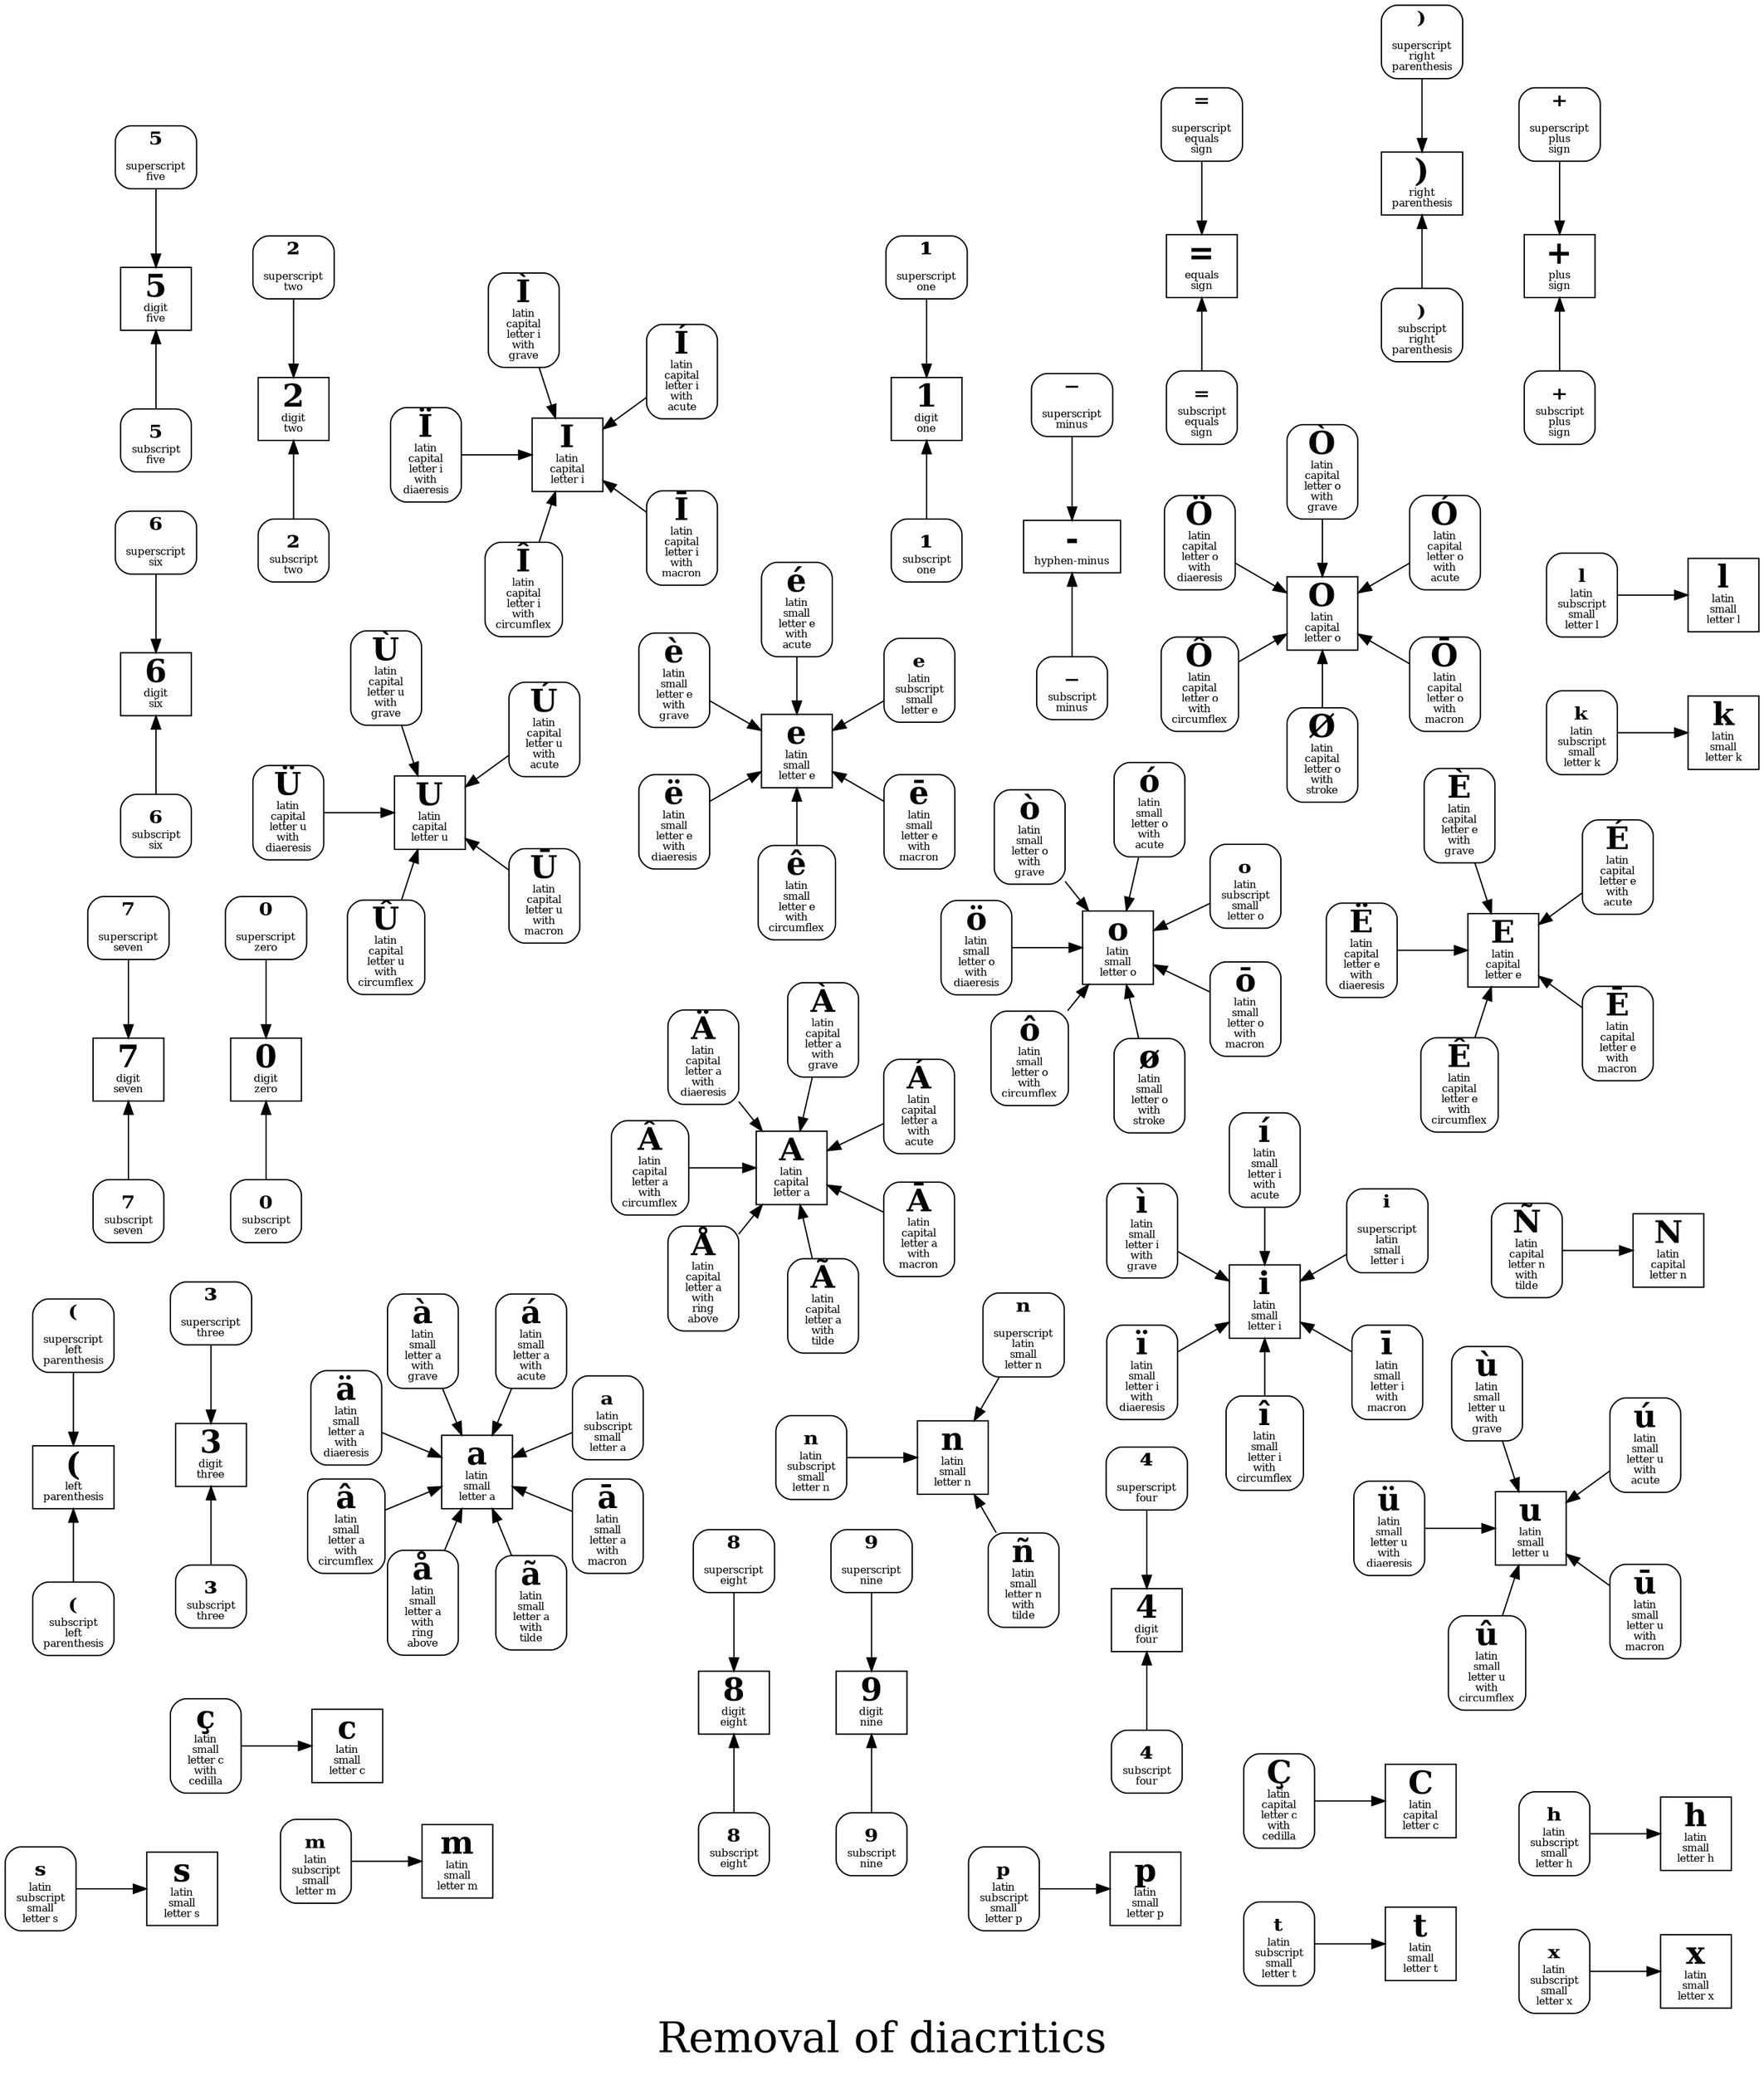 digraph G {
layout="twopi"
ranksep=1.5
fontsize=32
label="Removal of diacritics"
labelloc="c"
node [shape="box" fontsize=24 ]
"a" [label=<<b>a</b><br/><font point-size="8">latin<br/>small<br/>letter a</font>> ]
"A" [label=<<b>A</b><br/><font point-size="8">latin<br/>capital<br/>letter a</font>> ]
"c" [label=<<b>c</b><br/><font point-size="8">latin<br/>small<br/>letter c</font>> ]
"C" [label=<<b>C</b><br/><font point-size="8">latin<br/>capital<br/>letter c</font>> ]
"e" [label=<<b>e</b><br/><font point-size="8">latin<br/>small<br/>letter e</font>> ]
"E" [label=<<b>E</b><br/><font point-size="8">latin<br/>capital<br/>letter e</font>> ]
"h" [label=<<b>h</b><br/><font point-size="8">latin<br/>small<br/>letter h</font>> ]
"i" [label=<<b>i</b><br/><font point-size="8">latin<br/>small<br/>letter i</font>> ]
"I" [label=<<b>I</b><br/><font point-size="8">latin<br/>capital<br/>letter i</font>> ]
"k" [label=<<b>k</b><br/><font point-size="8">latin<br/>small<br/>letter k</font>> ]
"l" [label=<<b>l</b><br/><font point-size="8">latin<br/>small<br/>letter l</font>> ]
"m" [label=<<b>m</b><br/><font point-size="8">latin<br/>small<br/>letter m</font>> ]
"n" [label=<<b>n</b><br/><font point-size="8">latin<br/>small<br/>letter n</font>> ]
"N" [label=<<b>N</b><br/><font point-size="8">latin<br/>capital<br/>letter n</font>> ]
"o" [label=<<b>o</b><br/><font point-size="8">latin<br/>small<br/>letter o</font>> ]
"O" [label=<<b>O</b><br/><font point-size="8">latin<br/>capital<br/>letter o</font>> ]
"p" [label=<<b>p</b><br/><font point-size="8">latin<br/>small<br/>letter p</font>> ]
"s" [label=<<b>s</b><br/><font point-size="8">latin<br/>small<br/>letter s</font>> ]
"t" [label=<<b>t</b><br/><font point-size="8">latin<br/>small<br/>letter t</font>> ]
"u" [label=<<b>u</b><br/><font point-size="8">latin<br/>small<br/>letter u</font>> ]
"U" [label=<<b>U</b><br/><font point-size="8">latin<br/>capital<br/>letter u</font>> ]
"x" [label=<<b>x</b><br/><font point-size="8">latin<br/>small<br/>letter x</font>> ]
"0" [label=<<b>0</b><br/><font point-size="8">digit<br/>zero</font>> ]
"1" [label=<<b>1</b><br/><font point-size="8">digit<br/>one</font>> ]
"2" [label=<<b>2</b><br/><font point-size="8">digit<br/>two</font>> ]
"3" [label=<<b>3</b><br/><font point-size="8">digit<br/>three</font>> ]
"4" [label=<<b>4</b><br/><font point-size="8">digit<br/>four</font>> ]
"5" [label=<<b>5</b><br/><font point-size="8">digit<br/>five</font>> ]
"6" [label=<<b>6</b><br/><font point-size="8">digit<br/>six</font>> ]
"7" [label=<<b>7</b><br/><font point-size="8">digit<br/>seven</font>> ]
"8" [label=<<b>8</b><br/><font point-size="8">digit<br/>eight</font>> ]
"9" [label=<<b>9</b><br/><font point-size="8">digit<br/>nine</font>> ]
"+" [label=<<b>+</b><br/><font point-size="8">plus<br/>sign</font>> ]
"-" [label=<<b>-</b><br/><font point-size="8">hyphen-minus</font>> ]
"=" [label=<<b>=</b><br/><font point-size="8">equals<br/>sign</font>> ]
"(" [label=<<b>(</b><br/><font point-size="8">left<br/>parenthesis</font>> ]
")" [label=<<b>)</b><br/><font point-size="8">right<br/>parenthesis</font>> ]
node [style="rounded" ]
"ₐ" [label=<<b>ₐ</b><br/><font point-size="8">latin<br/>subscript<br/>small<br/>letter a</font>> ]
"á" [label=<<b>á</b><br/><font point-size="8">latin<br/>small<br/>letter a<br/>with<br/>acute</font>> ]
"à" [label=<<b>à</b><br/><font point-size="8">latin<br/>small<br/>letter a<br/>with<br/>grave</font>> ]
"ä" [label=<<b>ä</b><br/><font point-size="8">latin<br/>small<br/>letter a<br/>with<br/>diaeresis</font>> ]
"â" [label=<<b>â</b><br/><font point-size="8">latin<br/>small<br/>letter a<br/>with<br/>circumflex</font>> ]
"å" [label=<<b>å</b><br/><font point-size="8">latin<br/>small<br/>letter a<br/>with<br/>ring<br/>above</font>> ]
"ã" [label=<<b>ã</b><br/><font point-size="8">latin<br/>small<br/>letter a<br/>with<br/>tilde</font>> ]
"ā" [label=<<b>ā</b><br/><font point-size="8">latin<br/>small<br/>letter a<br/>with<br/>macron</font>> ]
"Á" [label=<<b>Á</b><br/><font point-size="8">latin<br/>capital<br/>letter a<br/>with<br/>acute</font>> ]
"À" [label=<<b>À</b><br/><font point-size="8">latin<br/>capital<br/>letter a<br/>with<br/>grave</font>> ]
"Ä" [label=<<b>Ä</b><br/><font point-size="8">latin<br/>capital<br/>letter a<br/>with<br/>diaeresis</font>> ]
"Â" [label=<<b>Â</b><br/><font point-size="8">latin<br/>capital<br/>letter a<br/>with<br/>circumflex</font>> ]
"Å" [label=<<b>Å</b><br/><font point-size="8">latin<br/>capital<br/>letter a<br/>with<br/>ring<br/>above</font>> ]
"Ã" [label=<<b>Ã</b><br/><font point-size="8">latin<br/>capital<br/>letter a<br/>with<br/>tilde</font>> ]
"Ā" [label=<<b>Ā</b><br/><font point-size="8">latin<br/>capital<br/>letter a<br/>with<br/>macron</font>> ]
"ç" [label=<<b>ç</b><br/><font point-size="8">latin<br/>small<br/>letter c<br/>with<br/>cedilla</font>> ]
"Ç" [label=<<b>Ç</b><br/><font point-size="8">latin<br/>capital<br/>letter c<br/>with<br/>cedilla</font>> ]
"ₑ" [label=<<b>ₑ</b><br/><font point-size="8">latin<br/>subscript<br/>small<br/>letter e</font>> ]
"é" [label=<<b>é</b><br/><font point-size="8">latin<br/>small<br/>letter e<br/>with<br/>acute</font>> ]
"è" [label=<<b>è</b><br/><font point-size="8">latin<br/>small<br/>letter e<br/>with<br/>grave</font>> ]
"ë" [label=<<b>ë</b><br/><font point-size="8">latin<br/>small<br/>letter e<br/>with<br/>diaeresis</font>> ]
"ê" [label=<<b>ê</b><br/><font point-size="8">latin<br/>small<br/>letter e<br/>with<br/>circumflex</font>> ]
"ē" [label=<<b>ē</b><br/><font point-size="8">latin<br/>small<br/>letter e<br/>with<br/>macron</font>> ]
"É" [label=<<b>É</b><br/><font point-size="8">latin<br/>capital<br/>letter e<br/>with<br/>acute</font>> ]
"È" [label=<<b>È</b><br/><font point-size="8">latin<br/>capital<br/>letter e<br/>with<br/>grave</font>> ]
"Ë" [label=<<b>Ë</b><br/><font point-size="8">latin<br/>capital<br/>letter e<br/>with<br/>diaeresis</font>> ]
"Ê" [label=<<b>Ê</b><br/><font point-size="8">latin<br/>capital<br/>letter e<br/>with<br/>circumflex</font>> ]
"Ē" [label=<<b>Ē</b><br/><font point-size="8">latin<br/>capital<br/>letter e<br/>with<br/>macron</font>> ]
"ₕ" [label=<<b>ₕ</b><br/><font point-size="8">latin<br/>subscript<br/>small<br/>letter h</font>> ]
"ⁱ" [label=<<b>ⁱ</b><br/><font point-size="8">superscript<br/>latin<br/>small<br/>letter i</font>> ]
"í" [label=<<b>í</b><br/><font point-size="8">latin<br/>small<br/>letter i<br/>with<br/>acute</font>> ]
"ì" [label=<<b>ì</b><br/><font point-size="8">latin<br/>small<br/>letter i<br/>with<br/>grave</font>> ]
"ï" [label=<<b>ï</b><br/><font point-size="8">latin<br/>small<br/>letter i<br/>with<br/>diaeresis</font>> ]
"î" [label=<<b>î</b><br/><font point-size="8">latin<br/>small<br/>letter i<br/>with<br/>circumflex</font>> ]
"ī" [label=<<b>ī</b><br/><font point-size="8">latin<br/>small<br/>letter i<br/>with<br/>macron</font>> ]
"Í" [label=<<b>Í</b><br/><font point-size="8">latin<br/>capital<br/>letter i<br/>with<br/>acute</font>> ]
"Ì" [label=<<b>Ì</b><br/><font point-size="8">latin<br/>capital<br/>letter i<br/>with<br/>grave</font>> ]
"Ï" [label=<<b>Ï</b><br/><font point-size="8">latin<br/>capital<br/>letter i<br/>with<br/>diaeresis</font>> ]
"Î" [label=<<b>Î</b><br/><font point-size="8">latin<br/>capital<br/>letter i<br/>with<br/>circumflex</font>> ]
"Ī" [label=<<b>Ī</b><br/><font point-size="8">latin<br/>capital<br/>letter i<br/>with<br/>macron</font>> ]
"ₖ" [label=<<b>ₖ</b><br/><font point-size="8">latin<br/>subscript<br/>small<br/>letter k</font>> ]
"ₗ" [label=<<b>ₗ</b><br/><font point-size="8">latin<br/>subscript<br/>small<br/>letter l</font>> ]
"ₘ" [label=<<b>ₘ</b><br/><font point-size="8">latin<br/>subscript<br/>small<br/>letter m</font>> ]
"ⁿ" [label=<<b>ⁿ</b><br/><font point-size="8">superscript<br/>latin<br/>small<br/>letter n</font>> ]
"ₙ" [label=<<b>ₙ</b><br/><font point-size="8">latin<br/>subscript<br/>small<br/>letter n</font>> ]
"ñ" [label=<<b>ñ</b><br/><font point-size="8">latin<br/>small<br/>letter n<br/>with<br/>tilde</font>> ]
"Ñ" [label=<<b>Ñ</b><br/><font point-size="8">latin<br/>capital<br/>letter n<br/>with<br/>tilde</font>> ]
"ₒ" [label=<<b>ₒ</b><br/><font point-size="8">latin<br/>subscript<br/>small<br/>letter o</font>> ]
"ó" [label=<<b>ó</b><br/><font point-size="8">latin<br/>small<br/>letter o<br/>with<br/>acute</font>> ]
"ò" [label=<<b>ò</b><br/><font point-size="8">latin<br/>small<br/>letter o<br/>with<br/>grave</font>> ]
"ö" [label=<<b>ö</b><br/><font point-size="8">latin<br/>small<br/>letter o<br/>with<br/>diaeresis</font>> ]
"ô" [label=<<b>ô</b><br/><font point-size="8">latin<br/>small<br/>letter o<br/>with<br/>circumflex</font>> ]
"ø" [label=<<b>ø</b><br/><font point-size="8">latin<br/>small<br/>letter o<br/>with<br/>stroke</font>> ]
"ō" [label=<<b>ō</b><br/><font point-size="8">latin<br/>small<br/>letter o<br/>with<br/>macron</font>> ]
"Ó" [label=<<b>Ó</b><br/><font point-size="8">latin<br/>capital<br/>letter o<br/>with<br/>acute</font>> ]
"Ò" [label=<<b>Ò</b><br/><font point-size="8">latin<br/>capital<br/>letter o<br/>with<br/>grave</font>> ]
"Ö" [label=<<b>Ö</b><br/><font point-size="8">latin<br/>capital<br/>letter o<br/>with<br/>diaeresis</font>> ]
"Ô" [label=<<b>Ô</b><br/><font point-size="8">latin<br/>capital<br/>letter o<br/>with<br/>circumflex</font>> ]
"Ø" [label=<<b>Ø</b><br/><font point-size="8">latin<br/>capital<br/>letter o<br/>with<br/>stroke</font>> ]
"Ō" [label=<<b>Ō</b><br/><font point-size="8">latin<br/>capital<br/>letter o<br/>with<br/>macron</font>> ]
"ₚ" [label=<<b>ₚ</b><br/><font point-size="8">latin<br/>subscript<br/>small<br/>letter p</font>> ]
"ₛ" [label=<<b>ₛ</b><br/><font point-size="8">latin<br/>subscript<br/>small<br/>letter s</font>> ]
"ₜ" [label=<<b>ₜ</b><br/><font point-size="8">latin<br/>subscript<br/>small<br/>letter t</font>> ]
"ú" [label=<<b>ú</b><br/><font point-size="8">latin<br/>small<br/>letter u<br/>with<br/>acute</font>> ]
"ù" [label=<<b>ù</b><br/><font point-size="8">latin<br/>small<br/>letter u<br/>with<br/>grave</font>> ]
"ü" [label=<<b>ü</b><br/><font point-size="8">latin<br/>small<br/>letter u<br/>with<br/>diaeresis</font>> ]
"û" [label=<<b>û</b><br/><font point-size="8">latin<br/>small<br/>letter u<br/>with<br/>circumflex</font>> ]
"ū" [label=<<b>ū</b><br/><font point-size="8">latin<br/>small<br/>letter u<br/>with<br/>macron</font>> ]
"Ú" [label=<<b>Ú</b><br/><font point-size="8">latin<br/>capital<br/>letter u<br/>with<br/>acute</font>> ]
"Ù" [label=<<b>Ù</b><br/><font point-size="8">latin<br/>capital<br/>letter u<br/>with<br/>grave</font>> ]
"Ü" [label=<<b>Ü</b><br/><font point-size="8">latin<br/>capital<br/>letter u<br/>with<br/>diaeresis</font>> ]
"Û" [label=<<b>Û</b><br/><font point-size="8">latin<br/>capital<br/>letter u<br/>with<br/>circumflex</font>> ]
"Ū" [label=<<b>Ū</b><br/><font point-size="8">latin<br/>capital<br/>letter u<br/>with<br/>macron</font>> ]
"ₓ" [label=<<b>ₓ</b><br/><font point-size="8">latin<br/>subscript<br/>small<br/>letter x</font>> ]
"⁰" [label=<<b>⁰</b><br/><font point-size="8">superscript<br/>zero</font>> ]
"₀" [label=<<b>₀</b><br/><font point-size="8">subscript<br/>zero</font>> ]
"¹" [label=<<b>¹</b><br/><font point-size="8">superscript<br/>one</font>> ]
"₁" [label=<<b>₁</b><br/><font point-size="8">subscript<br/>one</font>> ]
"²" [label=<<b>²</b><br/><font point-size="8">superscript<br/>two</font>> ]
"₂" [label=<<b>₂</b><br/><font point-size="8">subscript<br/>two</font>> ]
"³" [label=<<b>³</b><br/><font point-size="8">superscript<br/>three</font>> ]
"₃" [label=<<b>₃</b><br/><font point-size="8">subscript<br/>three</font>> ]
"⁴" [label=<<b>⁴</b><br/><font point-size="8">superscript<br/>four</font>> ]
"₄" [label=<<b>₄</b><br/><font point-size="8">subscript<br/>four</font>> ]
"⁵" [label=<<b>⁵</b><br/><font point-size="8">superscript<br/>five</font>> ]
"₅" [label=<<b>₅</b><br/><font point-size="8">subscript<br/>five</font>> ]
"⁶" [label=<<b>⁶</b><br/><font point-size="8">superscript<br/>six</font>> ]
"₆" [label=<<b>₆</b><br/><font point-size="8">subscript<br/>six</font>> ]
"⁷" [label=<<b>⁷</b><br/><font point-size="8">superscript<br/>seven</font>> ]
"₇" [label=<<b>₇</b><br/><font point-size="8">subscript<br/>seven</font>> ]
"⁸" [label=<<b>⁸</b><br/><font point-size="8">superscript<br/>eight</font>> ]
"₈" [label=<<b>₈</b><br/><font point-size="8">subscript<br/>eight</font>> ]
"⁹" [label=<<b>⁹</b><br/><font point-size="8">superscript<br/>nine</font>> ]
"₉" [label=<<b>₉</b><br/><font point-size="8">subscript<br/>nine</font>> ]
"⁺" [label=<<b>⁺</b><br/><font point-size="8">superscript<br/>plus<br/>sign</font>> ]
"₊" [label=<<b>₊</b><br/><font point-size="8">subscript<br/>plus<br/>sign</font>> ]
"⁻" [label=<<b>⁻</b><br/><font point-size="8">superscript<br/>minus</font>> ]
"₋" [label=<<b>₋</b><br/><font point-size="8">subscript<br/>minus</font>> ]
"⁼" [label=<<b>⁼</b><br/><font point-size="8">superscript<br/>equals<br/>sign</font>> ]
"₌" [label=<<b>₌</b><br/><font point-size="8">subscript<br/>equals<br/>sign</font>> ]
"⁽" [label=<<b>⁽</b><br/><font point-size="8">superscript<br/>left<br/>parenthesis</font>> ]
"₍" [label=<<b>₍</b><br/><font point-size="8">subscript<br/>left<br/>parenthesis</font>> ]
"⁾" [label=<<b>⁾</b><br/><font point-size="8">superscript<br/>right<br/>parenthesis</font>> ]
"₎" [label=<<b>₎</b><br/><font point-size="8">subscript<br/>right<br/>parenthesis</font>> ]
"ₐ" -> "a"
"á" -> "a"
"à" -> "a"
"ä" -> "a"
"â" -> "a"
"å" -> "a"
"ã" -> "a"
"ā" -> "a"
"Á" -> "A"
"À" -> "A"
"Ä" -> "A"
"Â" -> "A"
"Å" -> "A"
"Ã" -> "A"
"Ā" -> "A"
"ç" -> "c"
"Ç" -> "C"
"ₑ" -> "e"
"é" -> "e"
"è" -> "e"
"ë" -> "e"
"ê" -> "e"
"ē" -> "e"
"É" -> "E"
"È" -> "E"
"Ë" -> "E"
"Ê" -> "E"
"Ē" -> "E"
"ₕ" -> "h"
"ⁱ" -> "i"
"í" -> "i"
"ì" -> "i"
"ï" -> "i"
"î" -> "i"
"ī" -> "i"
"Í" -> "I"
"Ì" -> "I"
"Ï" -> "I"
"Î" -> "I"
"Ī" -> "I"
"ₖ" -> "k"
"ₗ" -> "l"
"ₘ" -> "m"
"ⁿ" -> "n"
"ₙ" -> "n"
"ñ" -> "n"
"Ñ" -> "N"
"ₒ" -> "o"
"ó" -> "o"
"ò" -> "o"
"ö" -> "o"
"ô" -> "o"
"ø" -> "o"
"ō" -> "o"
"Ó" -> "O"
"Ò" -> "O"
"Ö" -> "O"
"Ô" -> "O"
"Ø" -> "O"
"Ō" -> "O"
"ₚ" -> "p"
"ₛ" -> "s"
"ₜ" -> "t"
"ú" -> "u"
"ù" -> "u"
"ü" -> "u"
"û" -> "u"
"ū" -> "u"
"Ú" -> "U"
"Ù" -> "U"
"Ü" -> "U"
"Û" -> "U"
"Ū" -> "U"
"ₓ" -> "x"
"⁰" -> "0"
"₀" -> "0"
"¹" -> "1"
"₁" -> "1"
"²" -> "2"
"₂" -> "2"
"³" -> "3"
"₃" -> "3"
"⁴" -> "4"
"₄" -> "4"
"⁵" -> "5"
"₅" -> "5"
"⁶" -> "6"
"₆" -> "6"
"⁷" -> "7"
"₇" -> "7"
"⁸" -> "8"
"₈" -> "8"
"⁹" -> "9"
"₉" -> "9"
"⁺" -> "+"
"₊" -> "+"
"⁻" -> "-"
"₋" -> "-"
"⁼" -> "="
"₌" -> "="
"⁽" -> "("
"₍" -> "("
"⁾" -> ")"
"₎" -> ")"
}
